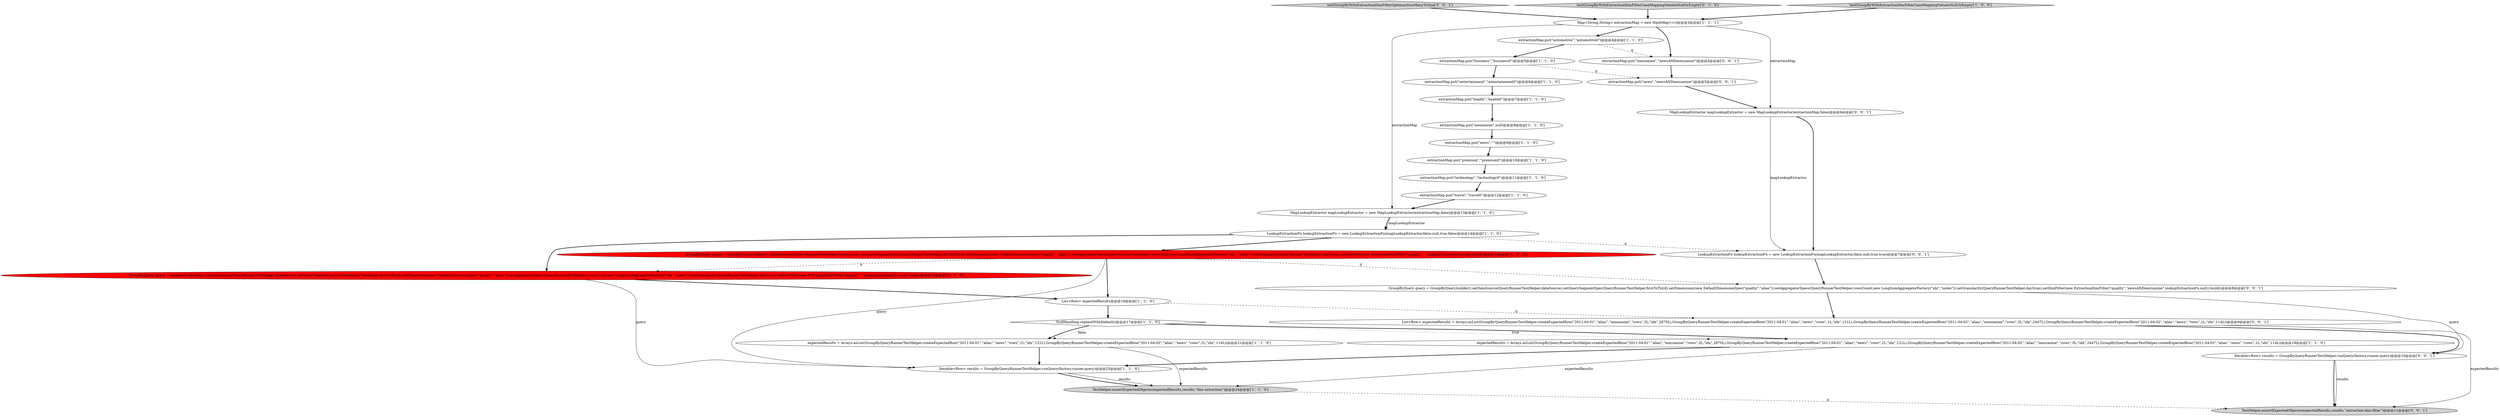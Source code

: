 digraph {
30 [style = filled, label = "LookupExtractionFn lookupExtractionFn = new LookupExtractionFn(mapLookupExtractor,false,null,true,true)@@@7@@@['0', '0', '1']", fillcolor = white, shape = ellipse image = "AAA0AAABBB3BBB"];
6 [style = filled, label = "extractionMap.put(\"news\",\"\")@@@9@@@['1', '1', '0']", fillcolor = white, shape = ellipse image = "AAA0AAABBB1BBB"];
26 [style = filled, label = "testGroupByWithExtractionDimFilterOptimazitionManyToOne['0', '0', '1']", fillcolor = lightgray, shape = diamond image = "AAA0AAABBB3BBB"];
15 [style = filled, label = "List<Row> expectedResults@@@16@@@['1', '1', '0']", fillcolor = white, shape = ellipse image = "AAA0AAABBB1BBB"];
17 [style = filled, label = "LookupExtractionFn lookupExtractionFn = new LookupExtractionFn(mapLookupExtractor,false,null,true,false)@@@14@@@['1', '1', '0']", fillcolor = white, shape = ellipse image = "AAA0AAABBB1BBB"];
9 [style = filled, label = "extractionMap.put(\"health\",\"health0\")@@@7@@@['1', '1', '0']", fillcolor = white, shape = ellipse image = "AAA0AAABBB1BBB"];
10 [style = filled, label = "expectedResults = Arrays.asList(GroupByQueryRunnerTestHelper.createExpectedRow(\"2011-04-01\",\"alias\",\"mezzanine\",\"rows\",3L,\"idx\",2870L),GroupByQueryRunnerTestHelper.createExpectedRow(\"2011-04-01\",\"alias\",\"news\",\"rows\",1L,\"idx\",121L),GroupByQueryRunnerTestHelper.createExpectedRow(\"2011-04-02\",\"alias\",\"mezzanine\",\"rows\",3L,\"idx\",2447L),GroupByQueryRunnerTestHelper.createExpectedRow(\"2011-04-02\",\"alias\",\"news\",\"rows\",1L,\"idx\",114L))@@@18@@@['1', '1', '0']", fillcolor = white, shape = ellipse image = "AAA0AAABBB1BBB"];
16 [style = filled, label = "MapLookupExtractor mapLookupExtractor = new MapLookupExtractor(extractionMap,false)@@@13@@@['1', '1', '0']", fillcolor = white, shape = ellipse image = "AAA0AAABBB1BBB"];
0 [style = filled, label = "extractionMap.put(\"premium\",\"premium0\")@@@10@@@['1', '1', '0']", fillcolor = white, shape = ellipse image = "AAA0AAABBB1BBB"];
18 [style = filled, label = "extractionMap.put(\"business\",\"business0\")@@@5@@@['1', '1', '0']", fillcolor = white, shape = ellipse image = "AAA0AAABBB1BBB"];
12 [style = filled, label = "extractionMap.put(\"travel\",\"travel0\")@@@12@@@['1', '1', '0']", fillcolor = white, shape = ellipse image = "AAA0AAABBB1BBB"];
1 [style = filled, label = "NullHandling.replaceWithDefault()@@@17@@@['1', '1', '0']", fillcolor = white, shape = diamond image = "AAA0AAABBB1BBB"];
20 [style = filled, label = "GroupByQuery query = makeQueryBuilder().setDataSource(QueryRunnerTestHelper.dataSource).setQuerySegmentSpec(QueryRunnerTestHelper.firstToThird).setDimensions(new DefaultDimensionSpec(\"quality\",\"alias\")).setAggregatorSpecs(QueryRunnerTestHelper.rowsCount,new LongSumAggregatorFactory(\"idx\",\"index\")).setGranularity(QueryRunnerTestHelper.dayGran).setDimFilter(new ExtractionDimFilter(\"quality\",\"\",lookupExtractionFn,null)).build()@@@15@@@['0', '1', '0']", fillcolor = red, shape = ellipse image = "AAA1AAABBB2BBB"];
19 [style = filled, label = "GroupByQuery query = GroupByQuery.builder().setDataSource(QueryRunnerTestHelper.dataSource).setQuerySegmentSpec(QueryRunnerTestHelper.firstToThird).setDimensions(new DefaultDimensionSpec(\"quality\",\"alias\")).setAggregatorSpecs(QueryRunnerTestHelper.rowsCount,new LongSumAggregatorFactory(\"idx\",\"index\")).setGranularity(QueryRunnerTestHelper.dayGran).setDimFilter(new ExtractionDimFilter(\"quality\",\"\",lookupExtractionFn,null)).build()@@@15@@@['1', '0', '0']", fillcolor = red, shape = ellipse image = "AAA1AAABBB1BBB"];
21 [style = filled, label = "testGroupByWithExtractionDimFilterCaseMappingValueIsNullOrEmpty['0', '1', '0']", fillcolor = lightgray, shape = diamond image = "AAA0AAABBB2BBB"];
24 [style = filled, label = "extractionMap.put(\"mezzanine\",\"newsANDmezzanine\")@@@4@@@['0', '0', '1']", fillcolor = white, shape = ellipse image = "AAA0AAABBB3BBB"];
8 [style = filled, label = "extractionMap.put(\"automotive\",\"automotive0\")@@@4@@@['1', '1', '0']", fillcolor = white, shape = ellipse image = "AAA0AAABBB1BBB"];
5 [style = filled, label = "extractionMap.put(\"mezzanine\",null)@@@8@@@['1', '1', '0']", fillcolor = white, shape = ellipse image = "AAA0AAABBB1BBB"];
29 [style = filled, label = "extractionMap.put(\"news\",\"newsANDmezzanine\")@@@5@@@['0', '0', '1']", fillcolor = white, shape = ellipse image = "AAA0AAABBB3BBB"];
3 [style = filled, label = "testGroupByWithExtractionDimFilterCaseMappingValueIsNullOrEmpty['1', '0', '0']", fillcolor = lightgray, shape = diamond image = "AAA0AAABBB1BBB"];
22 [style = filled, label = "List<Row> expectedResults = Arrays.asList(GroupByQueryRunnerTestHelper.createExpectedRow(\"2011-04-01\",\"alias\",\"mezzanine\",\"rows\",3L,\"idx\",2870L),GroupByQueryRunnerTestHelper.createExpectedRow(\"2011-04-01\",\"alias\",\"news\",\"rows\",1L,\"idx\",121L),GroupByQueryRunnerTestHelper.createExpectedRow(\"2011-04-02\",\"alias\",\"mezzanine\",\"rows\",3L,\"idx\",2447L),GroupByQueryRunnerTestHelper.createExpectedRow(\"2011-04-02\",\"alias\",\"news\",\"rows\",1L,\"idx\",114L))@@@9@@@['0', '0', '1']", fillcolor = white, shape = ellipse image = "AAA0AAABBB3BBB"];
11 [style = filled, label = "extractionMap.put(\"technology\",\"technology0\")@@@11@@@['1', '1', '0']", fillcolor = white, shape = ellipse image = "AAA0AAABBB1BBB"];
14 [style = filled, label = "extractionMap.put(\"entertainment\",\"entertainment0\")@@@6@@@['1', '1', '0']", fillcolor = white, shape = ellipse image = "AAA0AAABBB1BBB"];
27 [style = filled, label = "GroupByQuery query = GroupByQuery.builder().setDataSource(QueryRunnerTestHelper.dataSource).setQuerySegmentSpec(QueryRunnerTestHelper.firstToThird).setDimensions(new DefaultDimensionSpec(\"quality\",\"alias\")).setAggregatorSpecs(QueryRunnerTestHelper.rowsCount,new LongSumAggregatorFactory(\"idx\",\"index\")).setGranularity(QueryRunnerTestHelper.dayGran).setDimFilter(new ExtractionDimFilter(\"quality\",\"newsANDmezzanine\",lookupExtractionFn,null)).build()@@@8@@@['0', '0', '1']", fillcolor = white, shape = ellipse image = "AAA0AAABBB3BBB"];
4 [style = filled, label = "Map<String,String> extractionMap = new HashMap<>()@@@3@@@['1', '1', '1']", fillcolor = white, shape = ellipse image = "AAA0AAABBB1BBB"];
28 [style = filled, label = "TestHelper.assertExpectedObjects(expectedResults,results,\"extraction-dim-filter\")@@@11@@@['0', '0', '1']", fillcolor = lightgray, shape = ellipse image = "AAA0AAABBB3BBB"];
25 [style = filled, label = "MapLookupExtractor mapLookupExtractor = new MapLookupExtractor(extractionMap,false)@@@6@@@['0', '0', '1']", fillcolor = white, shape = ellipse image = "AAA0AAABBB3BBB"];
2 [style = filled, label = "TestHelper.assertExpectedObjects(expectedResults,results,\"dim-extraction\")@@@24@@@['1', '1', '0']", fillcolor = lightgray, shape = ellipse image = "AAA0AAABBB1BBB"];
13 [style = filled, label = "Iterable<Row> results = GroupByQueryRunnerTestHelper.runQuery(factory,runner,query)@@@23@@@['1', '1', '0']", fillcolor = white, shape = ellipse image = "AAA0AAABBB1BBB"];
23 [style = filled, label = "Iterable<Row> results = GroupByQueryRunnerTestHelper.runQuery(factory,runner,query)@@@10@@@['0', '0', '1']", fillcolor = white, shape = ellipse image = "AAA0AAABBB3BBB"];
7 [style = filled, label = "expectedResults = Arrays.asList(GroupByQueryRunnerTestHelper.createExpectedRow(\"2011-04-01\",\"alias\",\"news\",\"rows\",1L,\"idx\",121L),GroupByQueryRunnerTestHelper.createExpectedRow(\"2011-04-02\",\"alias\",\"news\",\"rows\",1L,\"idx\",114L))@@@21@@@['1', '1', '0']", fillcolor = white, shape = ellipse image = "AAA0AAABBB1BBB"];
7->13 [style = bold, label=""];
13->2 [style = solid, label="results"];
19->27 [style = dashed, label="0"];
7->2 [style = solid, label="expectedResults"];
4->24 [style = bold, label=""];
1->10 [style = dotted, label="true"];
1->7 [style = dotted, label="false"];
8->18 [style = bold, label=""];
25->30 [style = bold, label=""];
19->20 [style = dashed, label="0"];
22->28 [style = solid, label="expectedResults"];
30->27 [style = bold, label=""];
0->11 [style = bold, label=""];
29->25 [style = bold, label=""];
4->16 [style = solid, label="extractionMap"];
11->12 [style = bold, label=""];
6->0 [style = bold, label=""];
12->16 [style = bold, label=""];
24->29 [style = bold, label=""];
16->17 [style = bold, label=""];
16->17 [style = solid, label="mapLookupExtractor"];
20->13 [style = solid, label="query"];
25->30 [style = solid, label="mapLookupExtractor"];
8->24 [style = dashed, label="0"];
27->22 [style = bold, label=""];
1->7 [style = bold, label=""];
3->4 [style = bold, label=""];
17->19 [style = bold, label=""];
22->23 [style = bold, label=""];
26->4 [style = bold, label=""];
15->22 [style = dashed, label="0"];
10->2 [style = solid, label="expectedResults"];
23->28 [style = bold, label=""];
5->6 [style = bold, label=""];
10->13 [style = bold, label=""];
18->29 [style = dashed, label="0"];
2->28 [style = dashed, label="0"];
13->2 [style = bold, label=""];
4->25 [style = solid, label="extractionMap"];
9->5 [style = bold, label=""];
27->23 [style = solid, label="query"];
4->8 [style = bold, label=""];
14->9 [style = bold, label=""];
21->4 [style = bold, label=""];
19->15 [style = bold, label=""];
1->10 [style = bold, label=""];
20->15 [style = bold, label=""];
17->30 [style = dashed, label="0"];
19->13 [style = solid, label="query"];
18->14 [style = bold, label=""];
17->20 [style = bold, label=""];
15->1 [style = bold, label=""];
23->28 [style = solid, label="results"];
}
